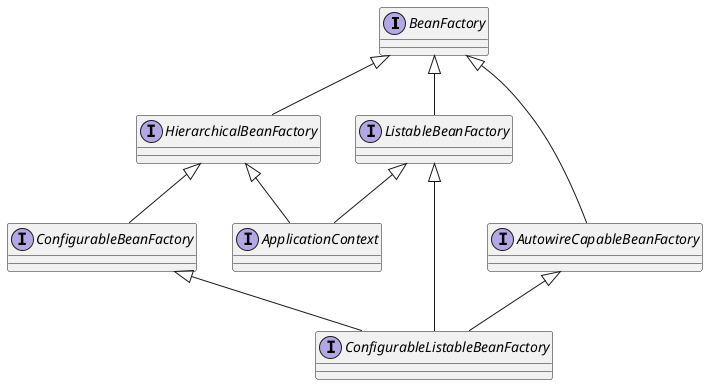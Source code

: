 @startuml
'https://plantuml.com/class-diagram

interface BeanFactory
interface HierarchicalBeanFactory
interface ListableBeanFactory
interface AutowireCapableBeanFactory
interface ApplicationContext
interface ConfigurableBeanFactory
interface ConfigurableListableBeanFactory

BeanFactory <|-- HierarchicalBeanFactory
BeanFactory <|-- ListableBeanFactory
BeanFactory <|-- AutowireCapableBeanFactory
ListableBeanFactory <|-- ApplicationContext
HierarchicalBeanFactory <|-- ApplicationContext
HierarchicalBeanFactory <|-- ConfigurableBeanFactory
ListableBeanFactory <|-- ConfigurableListableBeanFactory
AutowireCapableBeanFactory <|-- ConfigurableListableBeanFactory
ConfigurableBeanFactory <|-- ConfigurableListableBeanFactory

@enduml

@startuml
'https://plantuml.com/class-diagram

interface ApplicationContext {
应用上下文：1是一个可以创建bean的工厂 2可以加载文件 3可以发布事件 4可以解析消息
}
interface ConfigurableApplicationContext {
spi接口，实现这个接口的上下文需要提供配置（修改）上下文的功能。
springboot创建的容器返回值用的这个接口
}
interface ReactiveWebApplicationContext
interface WebServerApplicationContext {
实现这个接口的上下文要提供创建和管理内嵌WebServer的能力
}
interface WebApplicationContext {
web应用上下文，实现这个接口的上下文要提供ServletContext
ServletContext getServletContext()
}

ApplicationContext <|-- ConfigurableApplicationContext
ApplicationContext <|-- ReactiveWebApplicationContext
ApplicationContext <|-- WebServerApplicationContext
ApplicationContext <|-- WebApplicationContext

interface ConfigurableWebServerApplicationContext {
1可配置 2提供WebServer 的上下文接口
}
interface ConfigurableWebApplicationContext {
1可配置 2提供ServletContext 的上下文接口
}
interface ConfigurableReactiveWebApplicationContext


ConfigurableApplicationContext <|-- ConfigurableWebServerApplicationContext
WebServerApplicationContext <|-- ConfigurableWebServerApplicationContext

ConfigurableApplicationContext <|-- ConfigurableWebApplicationContext
WebApplicationContext <|-- ConfigurableWebApplicationContext

ConfigurableApplicationContext <|-- ConfigurableReactiveWebApplicationContext
ReactiveWebApplicationContext <|-- ConfigurableReactiveWebApplicationContext

abstract class AbstractApplicationContext
class GenericApplicationContext
abstract class AbstractRefreshableApplicationContext
abstract class AbstractRefreshableConfigApplicationContext
abstract class AbstractXmlApplicationContext
class FileSystemXmlApplicationContext
class ClassPathXmlApplicationContext
abstract class AbstractRefreshableWebApplicationContext
class XmlWebApplicationContext
class GroovyWebApplicationContext
class AnnotationConfigWebApplicationContext
class StaticApplicationContext
class StaticWebApplicationContext
class GenericWebApplicationContext
class ServletWebServerApplicationContext
class AnnotationConfigServletWebServerApplicationContext {
springboot的webApplicationType为SERVLET时用这个容器（默认是SERVLET）
}
class XmlServletWebServerApplicationContext
class AnnotationConfigServletWebApplicationContext
class GenericGroovyApplicationContext
class AnnotationConfigApplicationContext {
springboot的webApplicationType不是SERVLET也不是REACTIVE时用这个容器
}
class StubWebApplicationContext


ConfigurableApplicationContext <|-- AbstractApplicationContext
AbstractApplicationContext <|-- GenericApplicationContext
AbstractApplicationContext <|-- AbstractRefreshableApplicationContext
AbstractRefreshableApplicationContext <|-- AbstractRefreshableConfigApplicationContext
AbstractRefreshableConfigApplicationContext <|-- AbstractXmlApplicationContext
AbstractXmlApplicationContext <|-- FileSystemXmlApplicationContext
AbstractXmlApplicationContext <|-- ClassPathXmlApplicationContext
AbstractRefreshableConfigApplicationContext <|-- AbstractRefreshableWebApplicationContext
ConfigurableWebApplicationContext <|-- AbstractRefreshableWebApplicationContext
AbstractRefreshableWebApplicationContext <|-- XmlWebApplicationContext
AbstractRefreshableWebApplicationContext <|-- GroovyWebApplicationContext
AbstractRefreshableWebApplicationContext <|-- AnnotationConfigWebApplicationContext
GenericApplicationContext <|-- GenericXmlApplicationContext
GenericApplicationContext <|-- StaticApplicationContext
StaticApplicationContext <|-- StaticWebApplicationContext
ConfigurableWebApplicationContext <|-- StaticWebApplicationContext
GenericApplicationContext <|-- GenericWebApplicationContext
ConfigurableWebApplicationContext <|-- GenericWebApplicationContext
GenericWebApplicationContext <|-- ServletWebServerApplicationContext
ConfigurableWebServerApplicationContext <|-- ServletWebServerApplicationContext
ServletWebServerApplicationContext <|-- AnnotationConfigServletWebServerApplicationContext
ServletWebServerApplicationContext <|-- XmlServletWebServerApplicationContext
GenericWebApplicationContext <|-- AnnotationConfigServletWebApplicationContext
GenericApplicationContext <|-- GenericGroovyApplicationContext
GenericApplicationContext <|-- AnnotationConfigApplicationContext
WebApplicationContext <|-- StubWebApplicationContext

@enduml